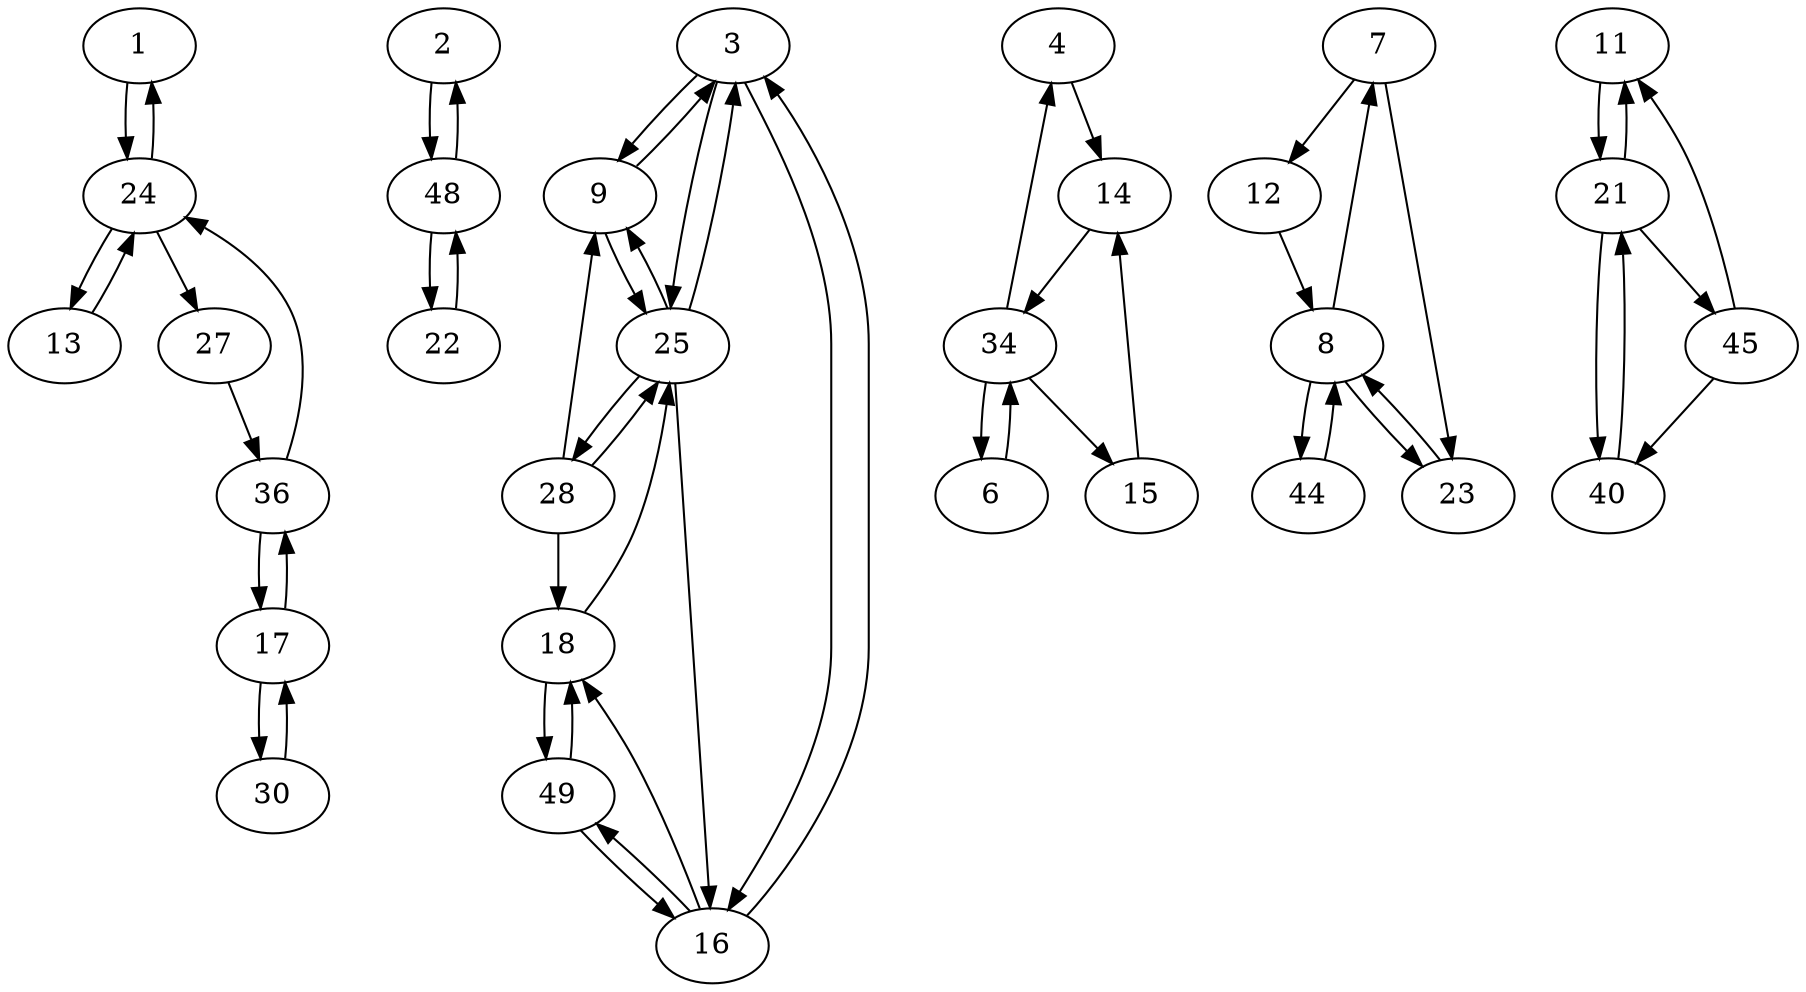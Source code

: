 digraph G {
  1 -> 24;
  2 -> 48;
  3 -> 9;
  3 -> 16;
  3 -> 25;
  4 -> 14;
  6 -> 34;
  7 -> 12;
  7 -> 23;
  8 -> 7;
  8 -> 23;
  8 -> 44;
  9 -> 3;
  9 -> 25;
  11 -> 21;
  12 -> 8;
  13 -> 24;
  14 -> 34;
  15 -> 14;
  16 -> 3;
  16 -> 18;
  16 -> 49;
  17 -> 30;
  17 -> 36;
  18 -> 25;
  18 -> 49;
  21 -> 11;
  21 -> 40;
  21 -> 45;
  22 -> 48;
  23 -> 8;
  24 -> 1;
  24 -> 13;
  24 -> 27;
  25 -> 3;
  25 -> 9;
  25 -> 16;
  25 -> 28;
  27 -> 36;
  28 -> 9;
  28 -> 18;
  28 -> 25;
  30 -> 17;
  34 -> 4;
  34 -> 6;
  34 -> 15;
  36 -> 17;
  36 -> 24;
  40 -> 21;
  44 -> 8;
  45 -> 11;
  45 -> 40;
  48 -> 2;
  48 -> 22;
  49 -> 16;
  49 -> 18;
}